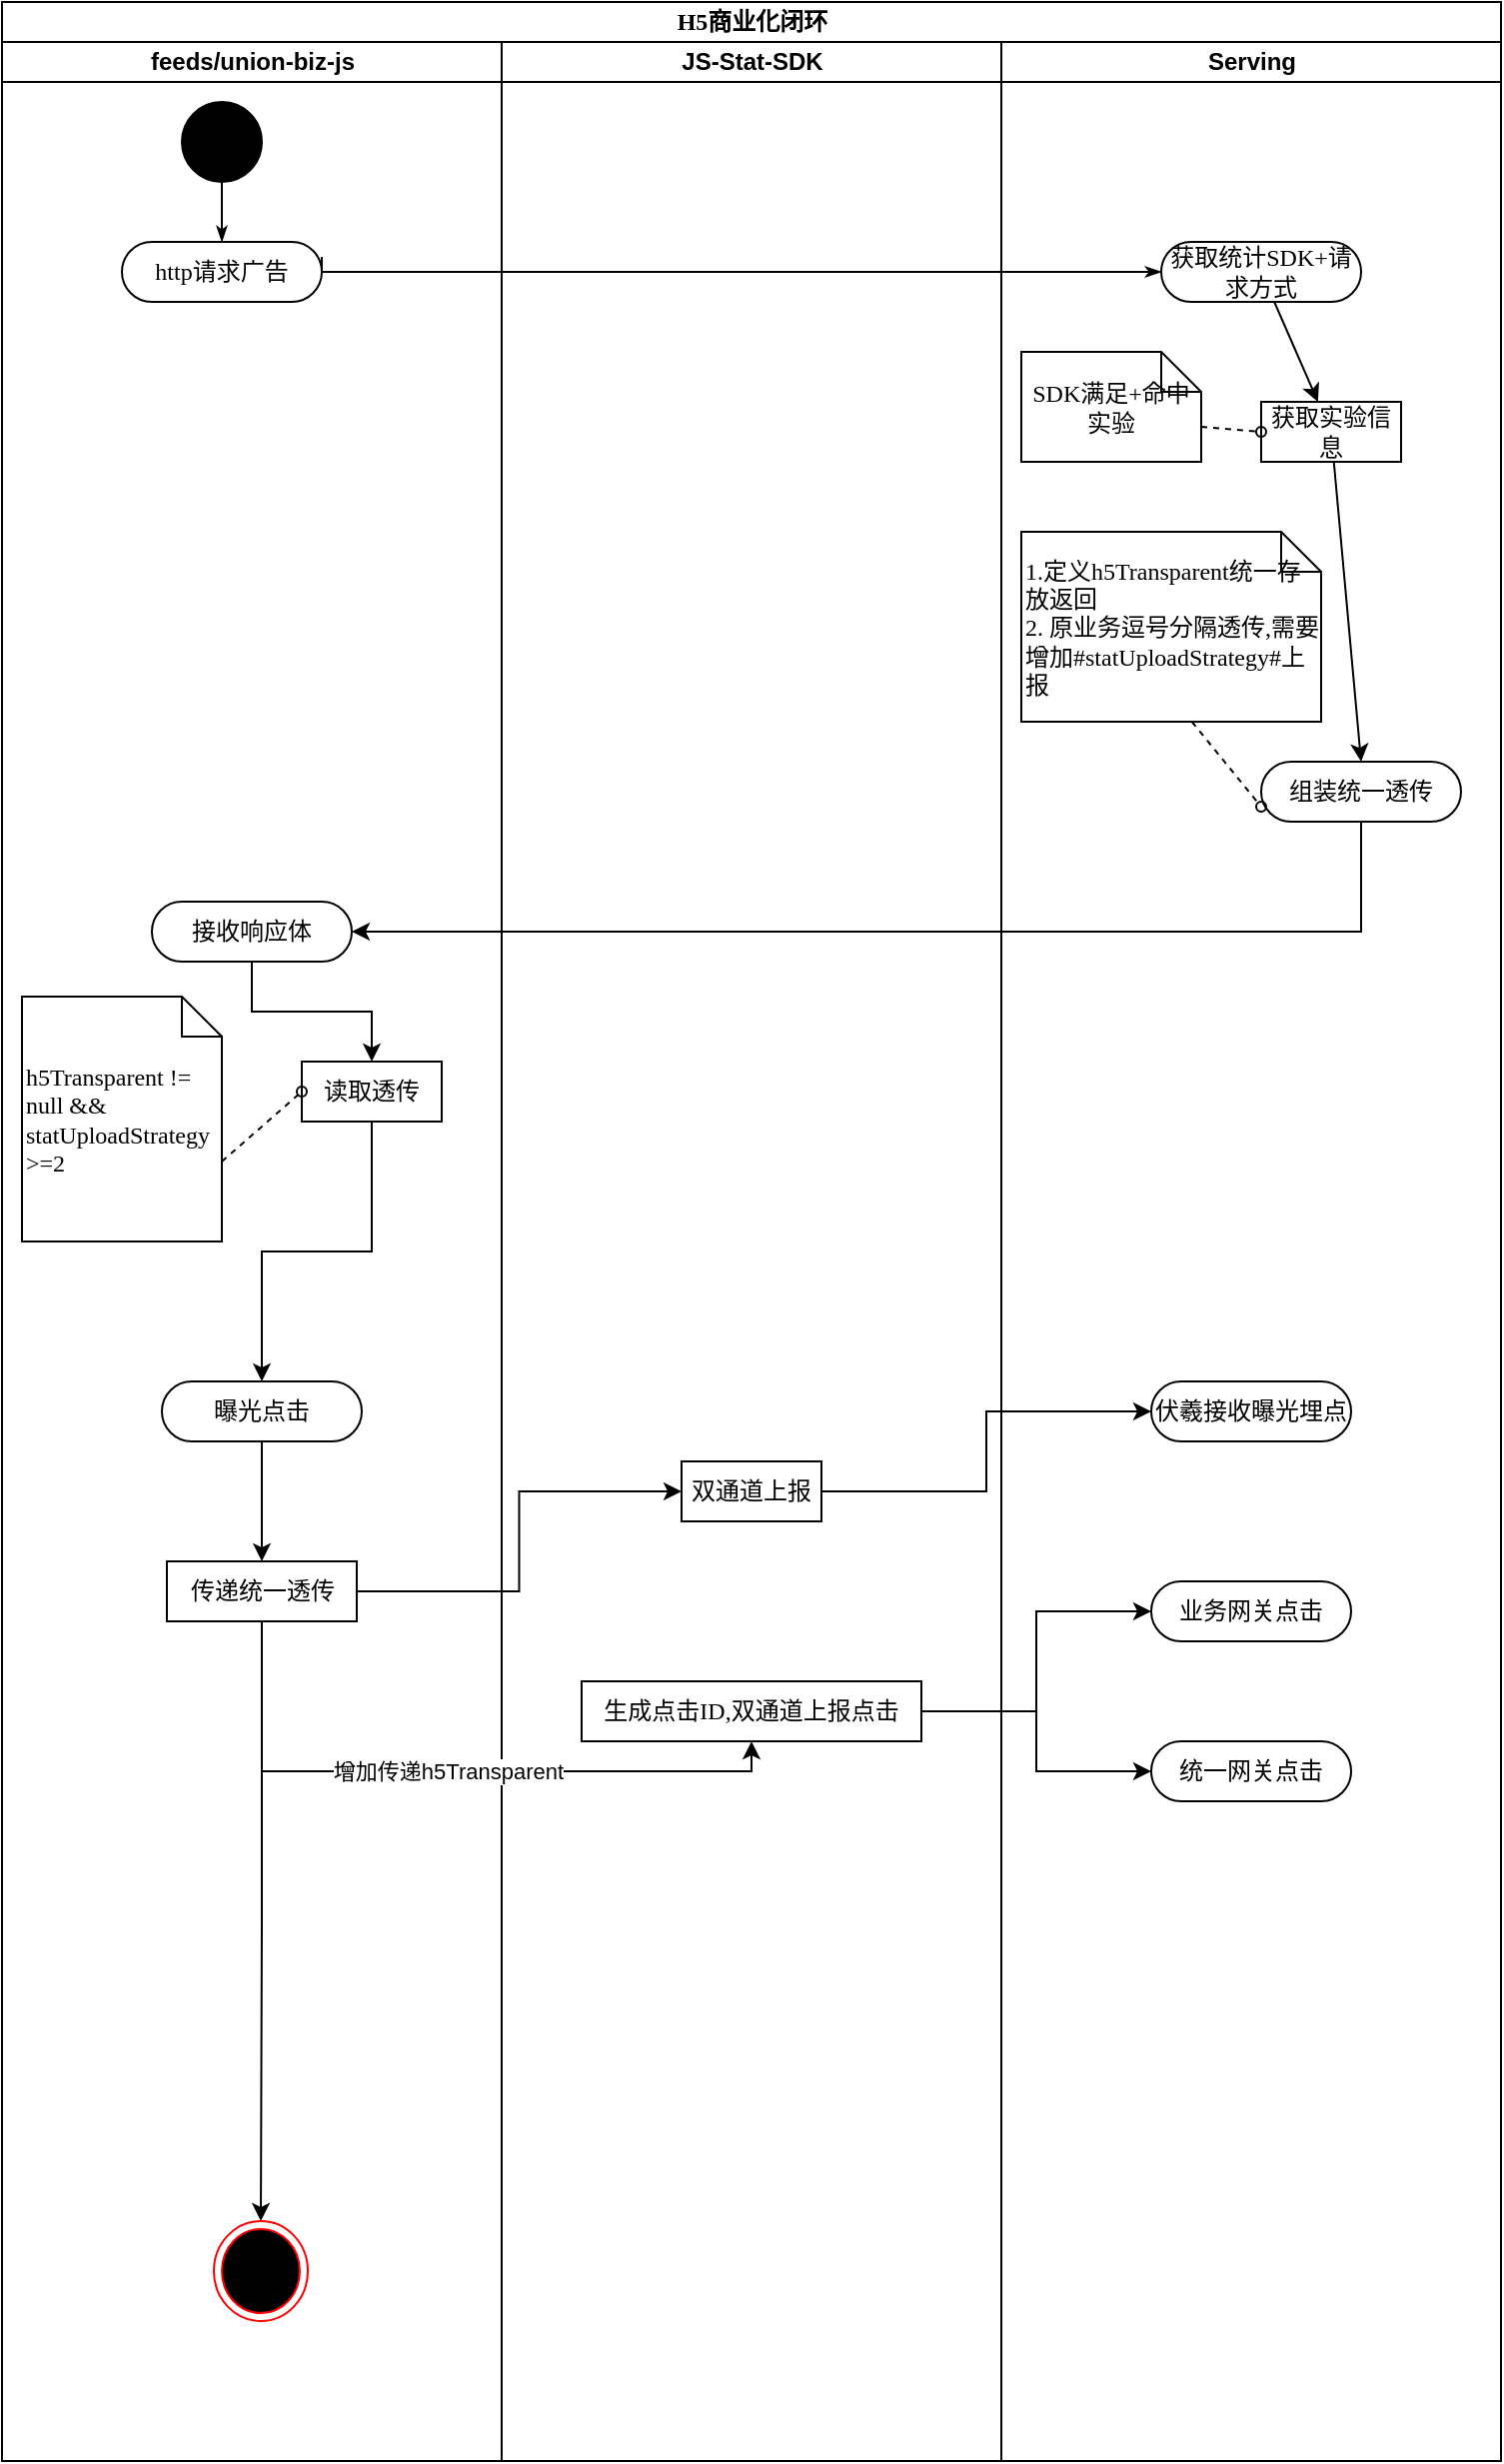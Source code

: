 <mxfile version="14.9.1" type="github"><diagram name="Page-1" id="0783ab3e-0a74-02c8-0abd-f7b4e66b4bec"><mxGraphModel dx="1422" dy="882" grid="1" gridSize="10" guides="1" tooltips="1" connect="1" arrows="1" fold="1" page="1" pageScale="1" pageWidth="850" pageHeight="1100" background="none" math="0" shadow="0"><root><mxCell id="0"/><mxCell id="1" parent="0"/><mxCell id="1c1d494c118603dd-1" value="H5商业化闭环" style="swimlane;html=1;childLayout=stackLayout;startSize=20;rounded=0;shadow=0;comic=0;labelBackgroundColor=none;strokeWidth=1;fontFamily=Verdana;fontSize=12;align=center;" parent="1" vertex="1"><mxGeometry x="40" y="20" width="750" height="1230" as="geometry"/></mxCell><mxCell id="1c1d494c118603dd-2" value="feeds/union-biz-js" style="swimlane;html=1;startSize=20;" parent="1c1d494c118603dd-1" vertex="1"><mxGeometry y="20" width="250" height="1210" as="geometry"/></mxCell><mxCell id="60571a20871a0731-8" value="http请求广告" style="rounded=1;whiteSpace=wrap;html=1;shadow=0;comic=0;labelBackgroundColor=none;strokeWidth=1;fontFamily=Verdana;fontSize=12;align=center;arcSize=50;" parent="1c1d494c118603dd-2" vertex="1"><mxGeometry x="60" y="100" width="100" height="30" as="geometry"/></mxCell><mxCell id="60571a20871a0731-4" value="" style="ellipse;whiteSpace=wrap;html=1;rounded=0;shadow=0;comic=0;labelBackgroundColor=none;strokeWidth=1;fillColor=#000000;fontFamily=Verdana;fontSize=12;align=center;" parent="1c1d494c118603dd-2" vertex="1"><mxGeometry x="90" y="30" width="40" height="40" as="geometry"/></mxCell><mxCell id="1c1d494c118603dd-27" style="edgeStyle=orthogonalEdgeStyle;rounded=0;html=1;labelBackgroundColor=none;startArrow=none;startFill=0;startSize=5;endArrow=classicThin;endFill=1;endSize=5;jettySize=auto;orthogonalLoop=1;strokeWidth=1;fontFamily=Verdana;fontSize=12" parent="1c1d494c118603dd-2" source="60571a20871a0731-4" target="60571a20871a0731-8" edge="1"><mxGeometry relative="1" as="geometry"/></mxCell><mxCell id="202yr0auAqGQ7w-_hxYl-19" style="edgeStyle=orthogonalEdgeStyle;rounded=0;orthogonalLoop=1;jettySize=auto;html=1;entryX=0.5;entryY=0;entryDx=0;entryDy=0;" parent="1c1d494c118603dd-2" source="202yr0auAqGQ7w-_hxYl-13" target="202yr0auAqGQ7w-_hxYl-16" edge="1"><mxGeometry relative="1" as="geometry"/></mxCell><mxCell id="202yr0auAqGQ7w-_hxYl-13" value="接收响应体" style="rounded=1;whiteSpace=wrap;html=1;shadow=0;comic=0;labelBackgroundColor=none;strokeWidth=1;fontFamily=Verdana;fontSize=12;align=center;arcSize=50;" parent="1c1d494c118603dd-2" vertex="1"><mxGeometry x="75" y="430" width="100" height="30" as="geometry"/></mxCell><mxCell id="202yr0auAqGQ7w-_hxYl-22" style="edgeStyle=orthogonalEdgeStyle;rounded=0;orthogonalLoop=1;jettySize=auto;html=1;" parent="1c1d494c118603dd-2" source="202yr0auAqGQ7w-_hxYl-16" target="202yr0auAqGQ7w-_hxYl-21" edge="1"><mxGeometry relative="1" as="geometry"/></mxCell><mxCell id="202yr0auAqGQ7w-_hxYl-16" value="读取透传" style="rounded=0;whiteSpace=wrap;html=1;shadow=0;comic=0;labelBackgroundColor=none;strokeWidth=1;fontFamily=Verdana;fontSize=12;align=center;arcSize=50;" parent="1c1d494c118603dd-2" vertex="1"><mxGeometry x="150" y="510" width="70" height="30" as="geometry"/></mxCell><mxCell id="202yr0auAqGQ7w-_hxYl-17" value="h5Transparent != null &amp;amp;&amp;amp; statUploadStrategy &amp;gt;=2&lt;br&gt;" style="shape=note;whiteSpace=wrap;html=1;rounded=0;shadow=0;comic=0;labelBackgroundColor=none;strokeWidth=1;fontFamily=Verdana;fontSize=12;align=left;size=20;" parent="1c1d494c118603dd-2" vertex="1"><mxGeometry x="10" y="477.5" width="100" height="122.5" as="geometry"/></mxCell><mxCell id="202yr0auAqGQ7w-_hxYl-18" style="edgeStyle=none;rounded=0;html=1;dashed=1;labelBackgroundColor=none;startArrow=none;startFill=0;startSize=5;endArrow=oval;endFill=0;endSize=5;jettySize=auto;orthogonalLoop=1;strokeWidth=1;fontFamily=Verdana;fontSize=12;entryX=0;entryY=0.5;entryDx=0;entryDy=0;" parent="1c1d494c118603dd-2" target="202yr0auAqGQ7w-_hxYl-16" edge="1"><mxGeometry relative="1" as="geometry"><mxPoint x="110" y="560" as="sourcePoint"/><mxPoint x="80" y="677.5" as="targetPoint"/></mxGeometry></mxCell><mxCell id="202yr0auAqGQ7w-_hxYl-25" style="edgeStyle=orthogonalEdgeStyle;rounded=0;orthogonalLoop=1;jettySize=auto;html=1;entryX=0.5;entryY=0;entryDx=0;entryDy=0;" parent="1c1d494c118603dd-2" source="202yr0auAqGQ7w-_hxYl-21" target="202yr0auAqGQ7w-_hxYl-23" edge="1"><mxGeometry relative="1" as="geometry"/></mxCell><mxCell id="202yr0auAqGQ7w-_hxYl-21" value="曝光点击" style="rounded=1;whiteSpace=wrap;html=1;shadow=0;comic=0;labelBackgroundColor=none;strokeWidth=1;fontFamily=Verdana;fontSize=12;align=center;arcSize=50;" parent="1c1d494c118603dd-2" vertex="1"><mxGeometry x="80" y="670" width="100" height="30" as="geometry"/></mxCell><mxCell id="202yr0auAqGQ7w-_hxYl-34" style="edgeStyle=orthogonalEdgeStyle;rounded=0;orthogonalLoop=1;jettySize=auto;html=1;" parent="1c1d494c118603dd-2" source="202yr0auAqGQ7w-_hxYl-23" target="202yr0auAqGQ7w-_hxYl-33" edge="1"><mxGeometry relative="1" as="geometry"/></mxCell><mxCell id="202yr0auAqGQ7w-_hxYl-23" value="传递统一透传" style="rounded=0;whiteSpace=wrap;html=1;shadow=0;comic=0;labelBackgroundColor=none;strokeWidth=1;fontFamily=Verdana;fontSize=12;align=center;arcSize=50;" parent="1c1d494c118603dd-2" vertex="1"><mxGeometry x="82.5" y="760" width="95" height="30" as="geometry"/></mxCell><mxCell id="202yr0auAqGQ7w-_hxYl-33" value="" style="ellipse;html=1;shape=endState;fillColor=#000000;strokeColor=#ff0000;" parent="1c1d494c118603dd-2" vertex="1"><mxGeometry x="106" y="1090" width="47" height="50" as="geometry"/></mxCell><mxCell id="1c1d494c118603dd-3" value="JS-Stat-SDK" style="swimlane;html=1;startSize=20;" parent="1c1d494c118603dd-1" vertex="1"><mxGeometry x="250" y="20" width="250" height="1210" as="geometry"/></mxCell><mxCell id="202yr0auAqGQ7w-_hxYl-26" value="双通道上报" style="rounded=0;whiteSpace=wrap;html=1;shadow=0;comic=0;labelBackgroundColor=none;strokeWidth=1;fontFamily=Verdana;fontSize=12;align=center;arcSize=50;" parent="1c1d494c118603dd-3" vertex="1"><mxGeometry x="90" y="710" width="70" height="30" as="geometry"/></mxCell><mxCell id="202yr0auAqGQ7w-_hxYl-35" value="生成点击ID,双通道上报点击" style="rounded=0;whiteSpace=wrap;html=1;shadow=0;comic=0;labelBackgroundColor=none;strokeWidth=1;fontFamily=Verdana;fontSize=12;align=center;arcSize=50;" parent="1c1d494c118603dd-3" vertex="1"><mxGeometry x="40" y="820" width="170" height="30" as="geometry"/></mxCell><mxCell id="1c1d494c118603dd-4" value="Serving" style="swimlane;html=1;startSize=20;" parent="1c1d494c118603dd-1" vertex="1"><mxGeometry x="500" y="20" width="250" height="1210" as="geometry"/></mxCell><mxCell id="202yr0auAqGQ7w-_hxYl-9" style="edgeStyle=none;rounded=0;orthogonalLoop=1;jettySize=auto;html=1;entryX=0.5;entryY=0;entryDx=0;entryDy=0;" parent="1c1d494c118603dd-4" source="202yr0auAqGQ7w-_hxYl-2" target="202yr0auAqGQ7w-_hxYl-7" edge="1"><mxGeometry relative="1" as="geometry"/></mxCell><mxCell id="202yr0auAqGQ7w-_hxYl-2" value="获取实验信息" style="rounded=0;whiteSpace=wrap;html=1;shadow=0;comic=0;labelBackgroundColor=none;strokeWidth=1;fontFamily=Verdana;fontSize=12;align=center;arcSize=50;" parent="1c1d494c118603dd-4" vertex="1"><mxGeometry x="130" y="180" width="70" height="30" as="geometry"/></mxCell><mxCell id="202yr0auAqGQ7w-_hxYl-5" value="SDK满足+命中实验" style="shape=note;whiteSpace=wrap;html=1;rounded=0;shadow=0;comic=0;labelBackgroundColor=none;strokeWidth=1;fontFamily=Verdana;fontSize=12;align=center;size=20;" parent="1c1d494c118603dd-4" vertex="1"><mxGeometry x="10" y="155" width="90" height="55" as="geometry"/></mxCell><mxCell id="202yr0auAqGQ7w-_hxYl-6" style="edgeStyle=none;rounded=0;html=1;dashed=1;labelBackgroundColor=none;startArrow=none;startFill=0;startSize=5;endArrow=oval;endFill=0;endSize=5;jettySize=auto;orthogonalLoop=1;strokeWidth=1;fontFamily=Verdana;fontSize=12;entryX=0;entryY=0.5;entryDx=0;entryDy=0;exitX=0;exitY=0;exitDx=90;exitDy=37.5;exitPerimeter=0;" parent="1c1d494c118603dd-4" source="202yr0auAqGQ7w-_hxYl-5" target="202yr0auAqGQ7w-_hxYl-2" edge="1"><mxGeometry relative="1" as="geometry"><mxPoint x="130" y="300" as="sourcePoint"/><mxPoint x="380" y="240" as="targetPoint"/></mxGeometry></mxCell><mxCell id="202yr0auAqGQ7w-_hxYl-7" value="组装统一透传" style="rounded=1;whiteSpace=wrap;html=1;shadow=0;comic=0;labelBackgroundColor=none;strokeWidth=1;fontFamily=Verdana;fontSize=12;align=center;arcSize=50;" parent="1c1d494c118603dd-4" vertex="1"><mxGeometry x="130" y="360" width="100" height="30" as="geometry"/></mxCell><mxCell id="202yr0auAqGQ7w-_hxYl-11" value="1.定义h5Transparent统一存放返回&lt;br&gt;2. 原业务逗号分隔透传,需要增加#statUploadStrategy#上报" style="shape=note;whiteSpace=wrap;html=1;rounded=0;shadow=0;comic=0;labelBackgroundColor=none;strokeWidth=1;fontFamily=Verdana;fontSize=12;align=left;size=20;" parent="1c1d494c118603dd-4" vertex="1"><mxGeometry x="10" y="245" width="150" height="95" as="geometry"/></mxCell><mxCell id="202yr0auAqGQ7w-_hxYl-12" style="edgeStyle=none;rounded=0;html=1;dashed=1;labelBackgroundColor=none;startArrow=none;startFill=0;startSize=5;endArrow=oval;endFill=0;endSize=5;jettySize=auto;orthogonalLoop=1;strokeWidth=1;fontFamily=Verdana;fontSize=12;entryX=0;entryY=0.75;entryDx=0;entryDy=0;exitX=0.569;exitY=1;exitDx=0;exitDy=0;exitPerimeter=0;" parent="1c1d494c118603dd-4" source="202yr0auAqGQ7w-_hxYl-11" target="202yr0auAqGQ7w-_hxYl-7" edge="1"><mxGeometry relative="1" as="geometry"><mxPoint x="110" y="202.5" as="sourcePoint"/><mxPoint x="140" y="205" as="targetPoint"/></mxGeometry></mxCell><mxCell id="202yr0auAqGQ7w-_hxYl-24" value="伏羲接收曝光埋点" style="rounded=1;whiteSpace=wrap;html=1;shadow=0;comic=0;labelBackgroundColor=none;strokeWidth=1;fontFamily=Verdana;fontSize=12;align=center;arcSize=50;" parent="1c1d494c118603dd-4" vertex="1"><mxGeometry x="75" y="670" width="100" height="30" as="geometry"/></mxCell><mxCell id="202yr0auAqGQ7w-_hxYl-30" value="统一网关点击" style="rounded=1;whiteSpace=wrap;html=1;shadow=0;comic=0;labelBackgroundColor=none;strokeWidth=1;fontFamily=Verdana;fontSize=12;align=center;arcSize=50;" parent="1c1d494c118603dd-4" vertex="1"><mxGeometry x="75" y="850" width="100" height="30" as="geometry"/></mxCell><mxCell id="202yr0auAqGQ7w-_hxYl-36" value="业务网关点击" style="rounded=1;whiteSpace=wrap;html=1;shadow=0;comic=0;labelBackgroundColor=none;strokeWidth=1;fontFamily=Verdana;fontSize=12;align=center;arcSize=50;" parent="1c1d494c118603dd-4" vertex="1"><mxGeometry x="75" y="770" width="100" height="30" as="geometry"/></mxCell><mxCell id="202yr0auAqGQ7w-_hxYl-15" style="edgeStyle=orthogonalEdgeStyle;rounded=0;orthogonalLoop=1;jettySize=auto;html=1;entryX=1;entryY=0.5;entryDx=0;entryDy=0;exitX=0.5;exitY=1;exitDx=0;exitDy=0;" parent="1c1d494c118603dd-1" source="202yr0auAqGQ7w-_hxYl-7" target="202yr0auAqGQ7w-_hxYl-13" edge="1"><mxGeometry relative="1" as="geometry"/></mxCell><mxCell id="202yr0auAqGQ7w-_hxYl-27" style="edgeStyle=orthogonalEdgeStyle;rounded=0;orthogonalLoop=1;jettySize=auto;html=1;entryX=0;entryY=0.5;entryDx=0;entryDy=0;" parent="1c1d494c118603dd-1" source="202yr0auAqGQ7w-_hxYl-23" target="202yr0auAqGQ7w-_hxYl-26" edge="1"><mxGeometry relative="1" as="geometry"/></mxCell><mxCell id="202yr0auAqGQ7w-_hxYl-28" style="edgeStyle=orthogonalEdgeStyle;rounded=0;orthogonalLoop=1;jettySize=auto;html=1;entryX=0;entryY=0.5;entryDx=0;entryDy=0;" parent="1c1d494c118603dd-1" source="202yr0auAqGQ7w-_hxYl-26" target="202yr0auAqGQ7w-_hxYl-24" edge="1"><mxGeometry relative="1" as="geometry"/></mxCell><mxCell id="202yr0auAqGQ7w-_hxYl-31" value="增加传递h5Transparent" style="edgeStyle=orthogonalEdgeStyle;rounded=0;orthogonalLoop=1;jettySize=auto;html=1;entryX=0.5;entryY=1;entryDx=0;entryDy=0;" parent="1c1d494c118603dd-1" source="202yr0auAqGQ7w-_hxYl-23" target="202yr0auAqGQ7w-_hxYl-35" edge="1"><mxGeometry relative="1" as="geometry"><Array as="points"><mxPoint x="130" y="885"/><mxPoint x="375" y="885"/></Array></mxGeometry></mxCell><mxCell id="202yr0auAqGQ7w-_hxYl-37" style="edgeStyle=orthogonalEdgeStyle;rounded=0;orthogonalLoop=1;jettySize=auto;html=1;entryX=0;entryY=0.5;entryDx=0;entryDy=0;" parent="1c1d494c118603dd-1" source="202yr0auAqGQ7w-_hxYl-35" target="202yr0auAqGQ7w-_hxYl-36" edge="1"><mxGeometry relative="1" as="geometry"/></mxCell><mxCell id="202yr0auAqGQ7w-_hxYl-38" style="edgeStyle=orthogonalEdgeStyle;rounded=0;orthogonalLoop=1;jettySize=auto;html=1;entryX=0;entryY=0.5;entryDx=0;entryDy=0;" parent="1c1d494c118603dd-1" source="202yr0auAqGQ7w-_hxYl-35" target="202yr0auAqGQ7w-_hxYl-30" edge="1"><mxGeometry relative="1" as="geometry"/></mxCell><mxCell id="202yr0auAqGQ7w-_hxYl-3" style="rounded=0;orthogonalLoop=1;jettySize=auto;html=1;" parent="1" source="202yr0auAqGQ7w-_hxYl-1" target="202yr0auAqGQ7w-_hxYl-2" edge="1"><mxGeometry relative="1" as="geometry"/></mxCell><mxCell id="202yr0auAqGQ7w-_hxYl-1" value="获取统计SDK+请求方式" style="rounded=1;whiteSpace=wrap;html=1;shadow=0;comic=0;labelBackgroundColor=none;strokeWidth=1;fontFamily=Verdana;fontSize=12;align=center;arcSize=50;" parent="1" vertex="1"><mxGeometry x="620" y="140" width="100" height="30" as="geometry"/></mxCell><mxCell id="1c1d494c118603dd-28" style="edgeStyle=orthogonalEdgeStyle;rounded=0;html=1;labelBackgroundColor=none;startArrow=none;startFill=0;startSize=5;endArrow=classicThin;endFill=1;endSize=5;jettySize=auto;orthogonalLoop=1;strokeWidth=1;fontFamily=Verdana;fontSize=12;exitX=1;exitY=0.25;exitDx=0;exitDy=0;entryX=0;entryY=0.5;entryDx=0;entryDy=0;" parent="1" source="60571a20871a0731-8" target="202yr0auAqGQ7w-_hxYl-1" edge="1"><mxGeometry relative="1" as="geometry"><Array as="points"><mxPoint x="200" y="155"/></Array><mxPoint x="610" y="155" as="targetPoint"/></mxGeometry></mxCell></root></mxGraphModel></diagram></mxfile>